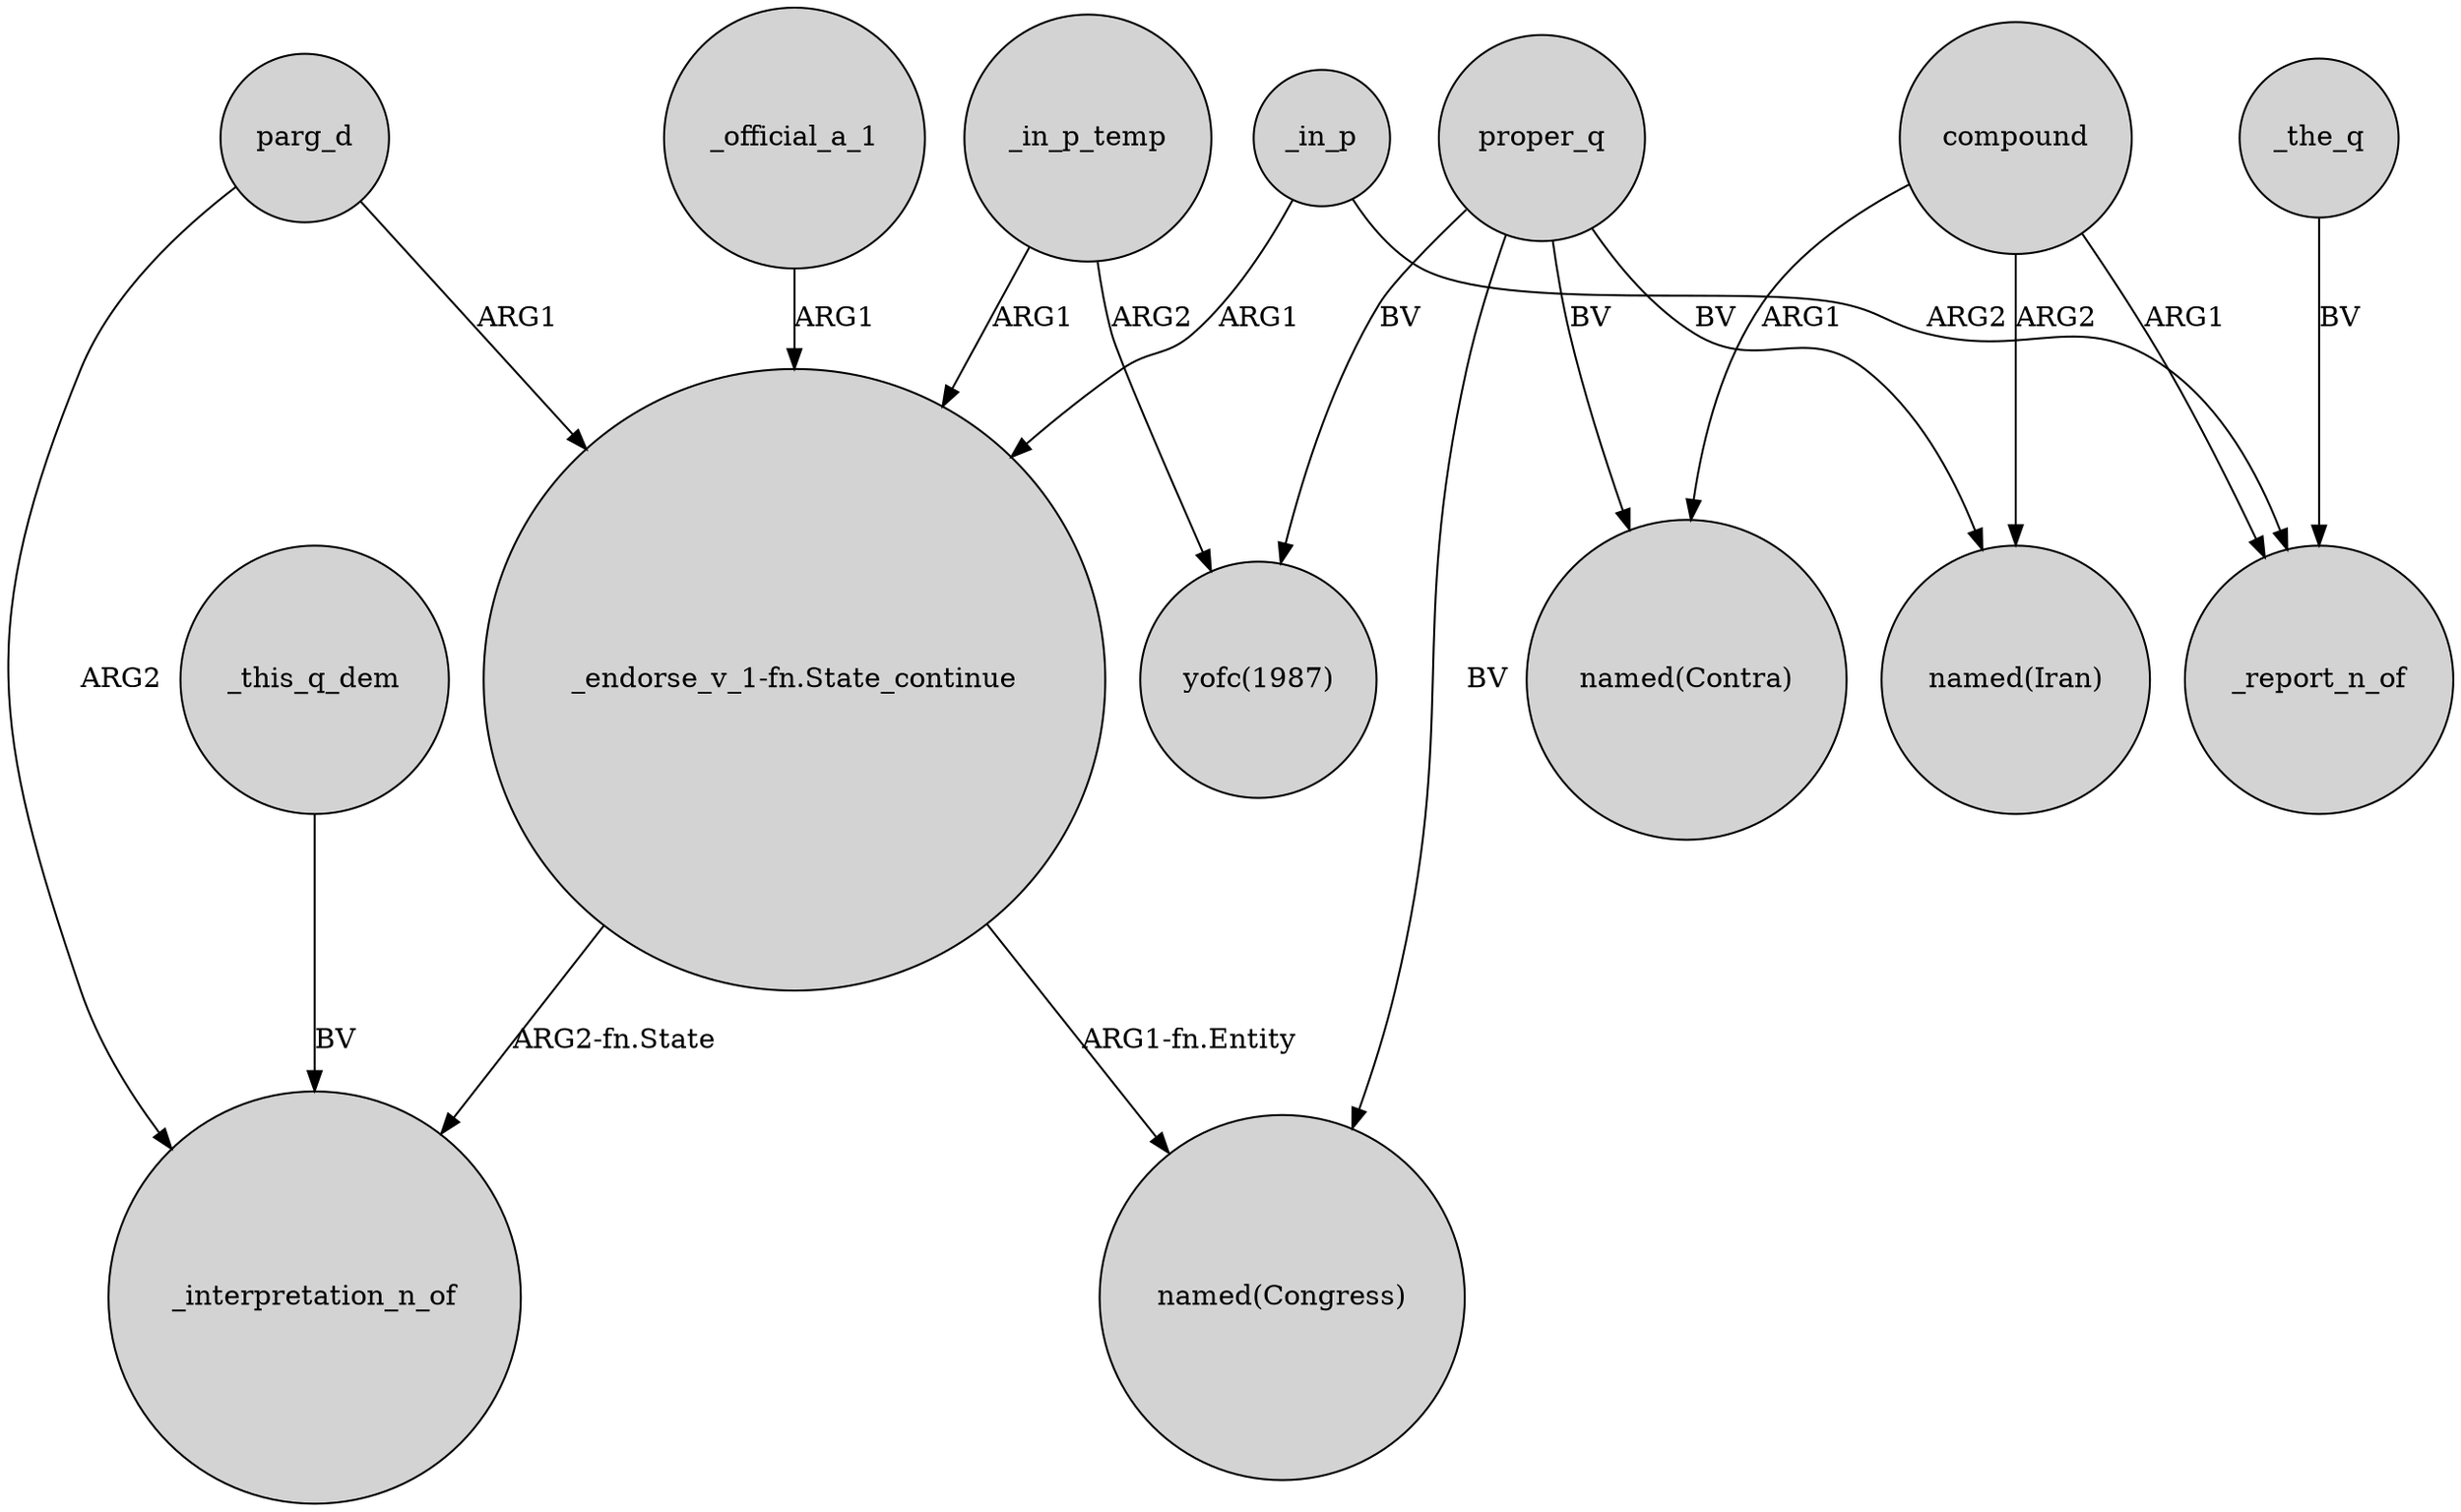 digraph {
	node [shape=circle style=filled]
	_in_p -> "_endorse_v_1-fn.State_continue" [label=ARG1]
	proper_q -> "yofc(1987)" [label=BV]
	proper_q -> "named(Iran)" [label=BV]
	_this_q_dem -> _interpretation_n_of [label=BV]
	proper_q -> "named(Congress)" [label=BV]
	compound -> "named(Iran)" [label=ARG2]
	compound -> _report_n_of [label=ARG1]
	_official_a_1 -> "_endorse_v_1-fn.State_continue" [label=ARG1]
	"_endorse_v_1-fn.State_continue" -> "named(Congress)" [label="ARG1-fn.Entity"]
	proper_q -> "named(Contra)" [label=BV]
	"_endorse_v_1-fn.State_continue" -> _interpretation_n_of [label="ARG2-fn.State"]
	_in_p_temp -> "yofc(1987)" [label=ARG2]
	_in_p -> _report_n_of [label=ARG2]
	compound -> "named(Contra)" [label=ARG1]
	parg_d -> "_endorse_v_1-fn.State_continue" [label=ARG1]
	parg_d -> _interpretation_n_of [label=ARG2]
	_in_p_temp -> "_endorse_v_1-fn.State_continue" [label=ARG1]
	_the_q -> _report_n_of [label=BV]
}
